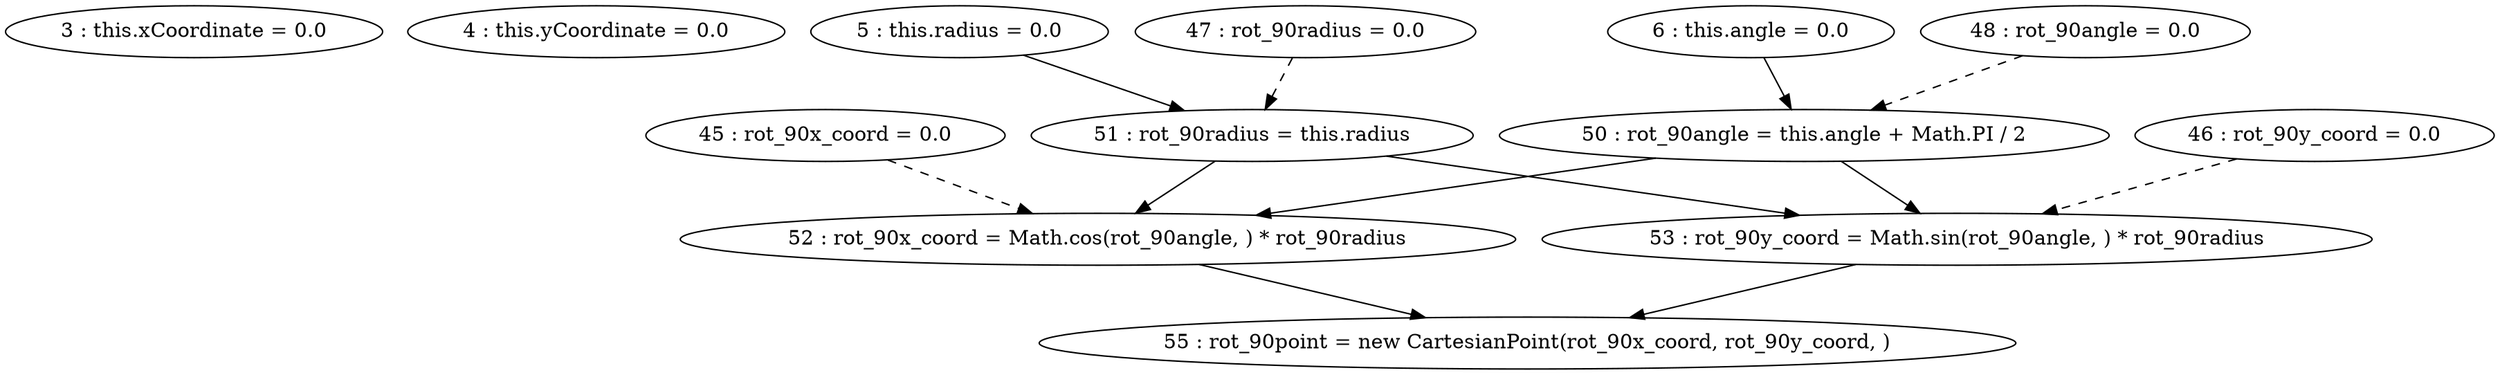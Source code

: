 digraph G {
"3 : this.xCoordinate = 0.0"
"4 : this.yCoordinate = 0.0"
"5 : this.radius = 0.0"
"5 : this.radius = 0.0" -> "51 : rot_90radius = this.radius"
"6 : this.angle = 0.0"
"6 : this.angle = 0.0" -> "50 : rot_90angle = this.angle + Math.PI / 2"
"45 : rot_90x_coord = 0.0"
"45 : rot_90x_coord = 0.0" -> "52 : rot_90x_coord = Math.cos(rot_90angle, ) * rot_90radius" [style=dashed]
"46 : rot_90y_coord = 0.0"
"46 : rot_90y_coord = 0.0" -> "53 : rot_90y_coord = Math.sin(rot_90angle, ) * rot_90radius" [style=dashed]
"47 : rot_90radius = 0.0"
"47 : rot_90radius = 0.0" -> "51 : rot_90radius = this.radius" [style=dashed]
"48 : rot_90angle = 0.0"
"48 : rot_90angle = 0.0" -> "50 : rot_90angle = this.angle + Math.PI / 2" [style=dashed]
"50 : rot_90angle = this.angle + Math.PI / 2"
"50 : rot_90angle = this.angle + Math.PI / 2" -> "52 : rot_90x_coord = Math.cos(rot_90angle, ) * rot_90radius"
"50 : rot_90angle = this.angle + Math.PI / 2" -> "53 : rot_90y_coord = Math.sin(rot_90angle, ) * rot_90radius"
"51 : rot_90radius = this.radius"
"51 : rot_90radius = this.radius" -> "52 : rot_90x_coord = Math.cos(rot_90angle, ) * rot_90radius"
"51 : rot_90radius = this.radius" -> "53 : rot_90y_coord = Math.sin(rot_90angle, ) * rot_90radius"
"52 : rot_90x_coord = Math.cos(rot_90angle, ) * rot_90radius"
"52 : rot_90x_coord = Math.cos(rot_90angle, ) * rot_90radius" -> "55 : rot_90point = new CartesianPoint(rot_90x_coord, rot_90y_coord, )"
"53 : rot_90y_coord = Math.sin(rot_90angle, ) * rot_90radius"
"53 : rot_90y_coord = Math.sin(rot_90angle, ) * rot_90radius" -> "55 : rot_90point = new CartesianPoint(rot_90x_coord, rot_90y_coord, )"
"55 : rot_90point = new CartesianPoint(rot_90x_coord, rot_90y_coord, )"
}